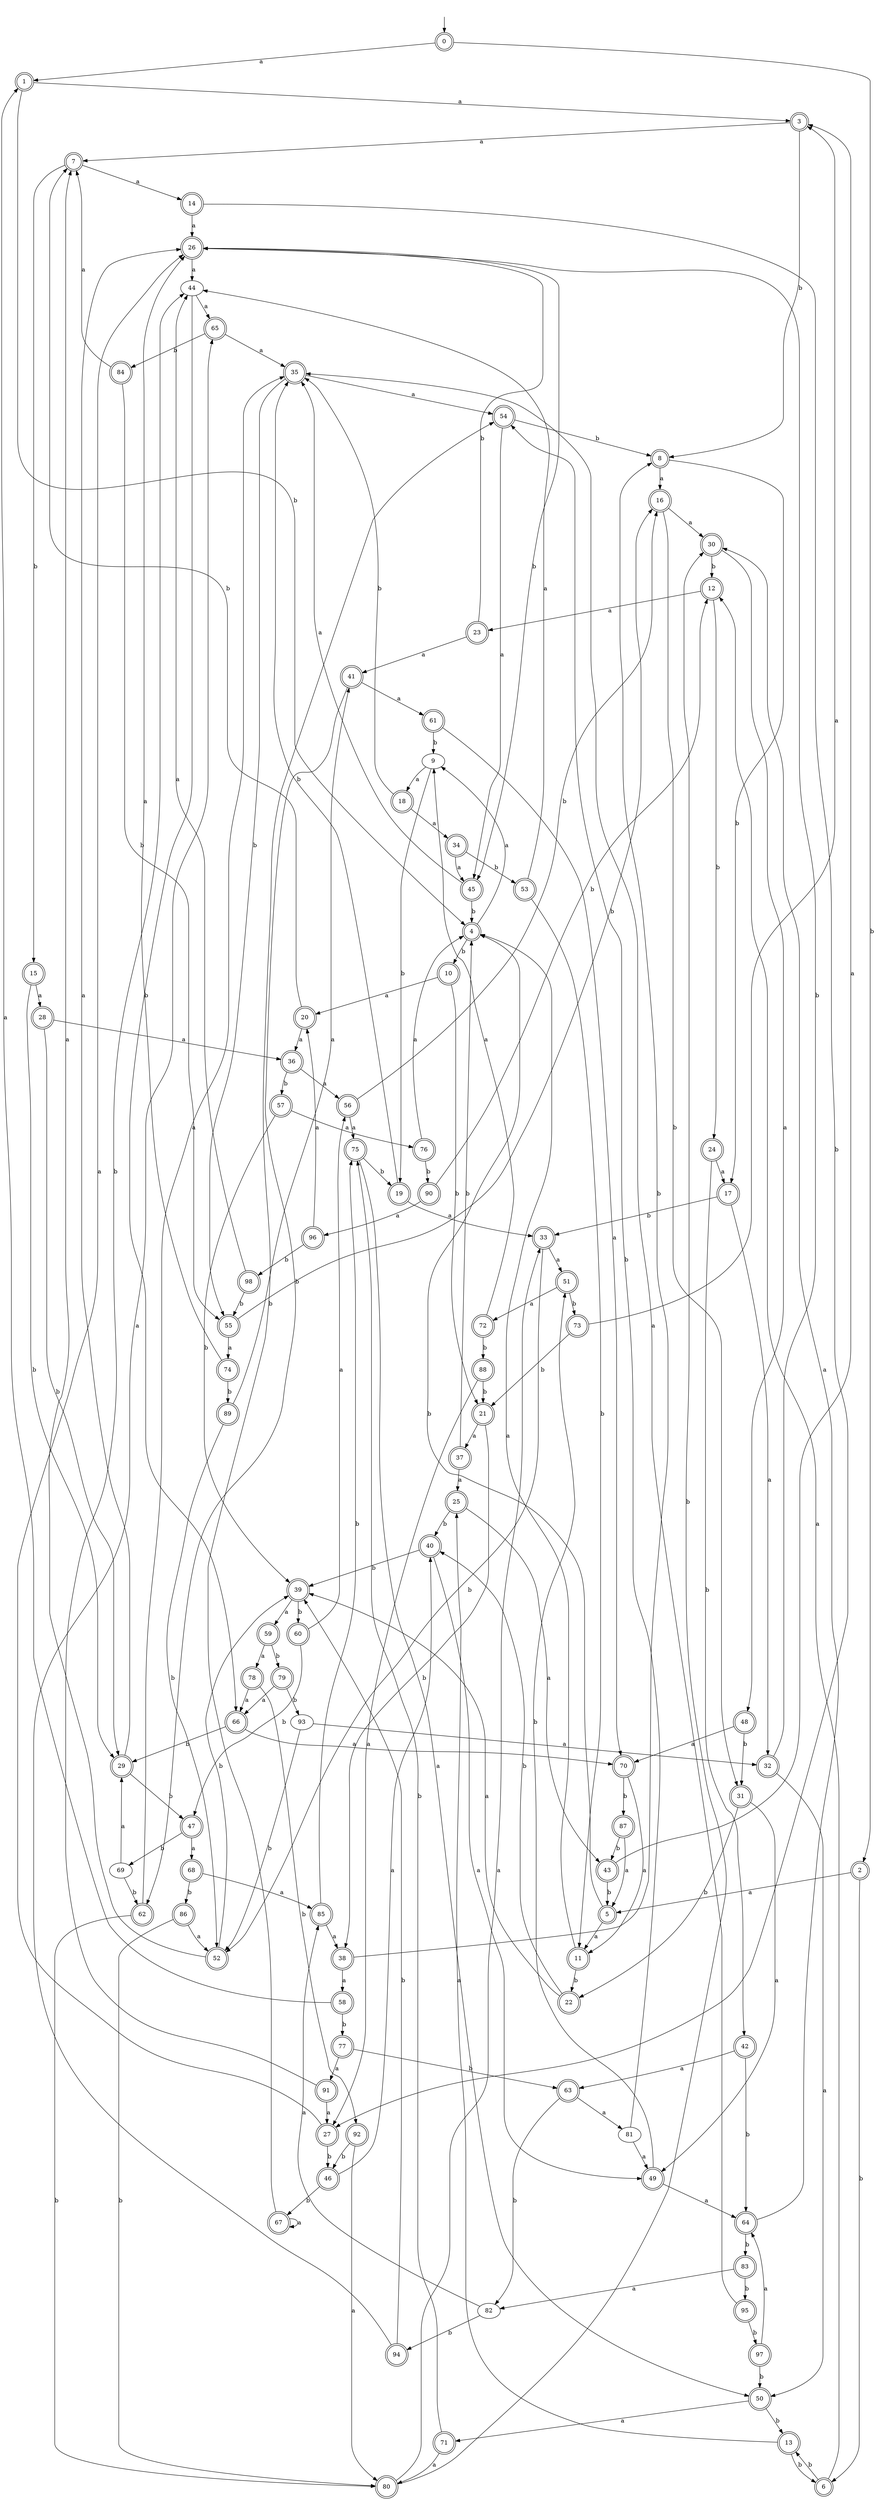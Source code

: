 digraph RandomDFA {
  __start0 [label="", shape=none];
  __start0 -> 0 [label=""];
  0 [shape=circle] [shape=doublecircle]
  0 -> 1 [label="a"]
  0 -> 2 [label="b"]
  1 [shape=doublecircle]
  1 -> 3 [label="a"]
  1 -> 4 [label="b"]
  2 [shape=doublecircle]
  2 -> 5 [label="a"]
  2 -> 6 [label="b"]
  3 [shape=doublecircle]
  3 -> 7 [label="a"]
  3 -> 8 [label="b"]
  4 [shape=doublecircle]
  4 -> 9 [label="a"]
  4 -> 10 [label="b"]
  5 [shape=doublecircle]
  5 -> 11 [label="a"]
  5 -> 4 [label="b"]
  6 [shape=doublecircle]
  6 -> 12 [label="a"]
  6 -> 13 [label="b"]
  7 [shape=doublecircle]
  7 -> 14 [label="a"]
  7 -> 15 [label="b"]
  8 [shape=doublecircle]
  8 -> 16 [label="a"]
  8 -> 17 [label="b"]
  9
  9 -> 18 [label="a"]
  9 -> 19 [label="b"]
  10 [shape=doublecircle]
  10 -> 20 [label="a"]
  10 -> 21 [label="b"]
  11 [shape=doublecircle]
  11 -> 4 [label="a"]
  11 -> 22 [label="b"]
  12 [shape=doublecircle]
  12 -> 23 [label="a"]
  12 -> 24 [label="b"]
  13 [shape=doublecircle]
  13 -> 25 [label="a"]
  13 -> 6 [label="b"]
  14 [shape=doublecircle]
  14 -> 26 [label="a"]
  14 -> 27 [label="b"]
  15 [shape=doublecircle]
  15 -> 28 [label="a"]
  15 -> 29 [label="b"]
  16 [shape=doublecircle]
  16 -> 30 [label="a"]
  16 -> 31 [label="b"]
  17 [shape=doublecircle]
  17 -> 32 [label="a"]
  17 -> 33 [label="b"]
  18 [shape=doublecircle]
  18 -> 34 [label="a"]
  18 -> 35 [label="b"]
  19 [shape=doublecircle]
  19 -> 33 [label="a"]
  19 -> 35 [label="b"]
  20 [shape=doublecircle]
  20 -> 36 [label="a"]
  20 -> 7 [label="b"]
  21 [shape=doublecircle]
  21 -> 37 [label="a"]
  21 -> 38 [label="b"]
  22 [shape=doublecircle]
  22 -> 39 [label="a"]
  22 -> 40 [label="b"]
  23 [shape=doublecircle]
  23 -> 41 [label="a"]
  23 -> 26 [label="b"]
  24 [shape=doublecircle]
  24 -> 17 [label="a"]
  24 -> 42 [label="b"]
  25 [shape=doublecircle]
  25 -> 43 [label="a"]
  25 -> 40 [label="b"]
  26 [shape=doublecircle]
  26 -> 44 [label="a"]
  26 -> 45 [label="b"]
  27 [shape=doublecircle]
  27 -> 26 [label="a"]
  27 -> 46 [label="b"]
  28 [shape=doublecircle]
  28 -> 36 [label="a"]
  28 -> 29 [label="b"]
  29 [shape=doublecircle]
  29 -> 26 [label="a"]
  29 -> 47 [label="b"]
  30 [shape=doublecircle]
  30 -> 48 [label="a"]
  30 -> 12 [label="b"]
  31 [shape=doublecircle]
  31 -> 49 [label="a"]
  31 -> 22 [label="b"]
  32 [shape=doublecircle]
  32 -> 50 [label="a"]
  32 -> 26 [label="b"]
  33 [shape=doublecircle]
  33 -> 51 [label="a"]
  33 -> 52 [label="b"]
  34 [shape=doublecircle]
  34 -> 45 [label="a"]
  34 -> 53 [label="b"]
  35 [shape=doublecircle]
  35 -> 54 [label="a"]
  35 -> 55 [label="b"]
  36 [shape=doublecircle]
  36 -> 56 [label="a"]
  36 -> 57 [label="b"]
  37 [shape=doublecircle]
  37 -> 25 [label="a"]
  37 -> 4 [label="b"]
  38 [shape=doublecircle]
  38 -> 58 [label="a"]
  38 -> 8 [label="b"]
  39 [shape=doublecircle]
  39 -> 59 [label="a"]
  39 -> 60 [label="b"]
  40 [shape=doublecircle]
  40 -> 49 [label="a"]
  40 -> 39 [label="b"]
  41 [shape=doublecircle]
  41 -> 61 [label="a"]
  41 -> 62 [label="b"]
  42 [shape=doublecircle]
  42 -> 63 [label="a"]
  42 -> 64 [label="b"]
  43 [shape=doublecircle]
  43 -> 3 [label="a"]
  43 -> 5 [label="b"]
  44
  44 -> 65 [label="a"]
  44 -> 66 [label="b"]
  45 [shape=doublecircle]
  45 -> 35 [label="a"]
  45 -> 4 [label="b"]
  46 [shape=doublecircle]
  46 -> 40 [label="a"]
  46 -> 67 [label="b"]
  47 [shape=doublecircle]
  47 -> 68 [label="a"]
  47 -> 69 [label="b"]
  48 [shape=doublecircle]
  48 -> 70 [label="a"]
  48 -> 31 [label="b"]
  49 [shape=doublecircle]
  49 -> 64 [label="a"]
  49 -> 51 [label="b"]
  50 [shape=doublecircle]
  50 -> 71 [label="a"]
  50 -> 13 [label="b"]
  51 [shape=doublecircle]
  51 -> 72 [label="a"]
  51 -> 73 [label="b"]
  52 [shape=doublecircle]
  52 -> 7 [label="a"]
  52 -> 39 [label="b"]
  53 [shape=doublecircle]
  53 -> 44 [label="a"]
  53 -> 11 [label="b"]
  54 [shape=doublecircle]
  54 -> 45 [label="a"]
  54 -> 8 [label="b"]
  55 [shape=doublecircle]
  55 -> 74 [label="a"]
  55 -> 16 [label="b"]
  56 [shape=doublecircle]
  56 -> 75 [label="a"]
  56 -> 16 [label="b"]
  57 [shape=doublecircle]
  57 -> 76 [label="a"]
  57 -> 39 [label="b"]
  58 [shape=doublecircle]
  58 -> 1 [label="a"]
  58 -> 77 [label="b"]
  59 [shape=doublecircle]
  59 -> 78 [label="a"]
  59 -> 79 [label="b"]
  60 [shape=doublecircle]
  60 -> 56 [label="a"]
  60 -> 47 [label="b"]
  61 [shape=doublecircle]
  61 -> 70 [label="a"]
  61 -> 9 [label="b"]
  62 [shape=doublecircle]
  62 -> 35 [label="a"]
  62 -> 80 [label="b"]
  63 [shape=doublecircle]
  63 -> 81 [label="a"]
  63 -> 82 [label="b"]
  64 [shape=doublecircle]
  64 -> 30 [label="a"]
  64 -> 83 [label="b"]
  65 [shape=doublecircle]
  65 -> 35 [label="a"]
  65 -> 84 [label="b"]
  66 [shape=doublecircle]
  66 -> 70 [label="a"]
  66 -> 29 [label="b"]
  67 [shape=doublecircle]
  67 -> 67 [label="a"]
  67 -> 54 [label="b"]
  68 [shape=doublecircle]
  68 -> 85 [label="a"]
  68 -> 86 [label="b"]
  69
  69 -> 29 [label="a"]
  69 -> 62 [label="b"]
  70 [shape=doublecircle]
  70 -> 11 [label="a"]
  70 -> 87 [label="b"]
  71 [shape=doublecircle]
  71 -> 80 [label="a"]
  71 -> 75 [label="b"]
  72 [shape=doublecircle]
  72 -> 9 [label="a"]
  72 -> 88 [label="b"]
  73 [shape=doublecircle]
  73 -> 3 [label="a"]
  73 -> 21 [label="b"]
  74 [shape=doublecircle]
  74 -> 26 [label="a"]
  74 -> 89 [label="b"]
  75 [shape=doublecircle]
  75 -> 50 [label="a"]
  75 -> 19 [label="b"]
  76 [shape=doublecircle]
  76 -> 4 [label="a"]
  76 -> 90 [label="b"]
  77 [shape=doublecircle]
  77 -> 91 [label="a"]
  77 -> 63 [label="b"]
  78 [shape=doublecircle]
  78 -> 66 [label="a"]
  78 -> 92 [label="b"]
  79 [shape=doublecircle]
  79 -> 66 [label="a"]
  79 -> 93 [label="b"]
  80 [shape=doublecircle]
  80 -> 33 [label="a"]
  80 -> 30 [label="b"]
  81
  81 -> 49 [label="a"]
  81 -> 54 [label="b"]
  82
  82 -> 85 [label="a"]
  82 -> 94 [label="b"]
  83 [shape=doublecircle]
  83 -> 82 [label="a"]
  83 -> 95 [label="b"]
  84 [shape=doublecircle]
  84 -> 7 [label="a"]
  84 -> 55 [label="b"]
  85 [shape=doublecircle]
  85 -> 38 [label="a"]
  85 -> 75 [label="b"]
  86 [shape=doublecircle]
  86 -> 52 [label="a"]
  86 -> 80 [label="b"]
  87 [shape=doublecircle]
  87 -> 5 [label="a"]
  87 -> 43 [label="b"]
  88 [shape=doublecircle]
  88 -> 27 [label="a"]
  88 -> 21 [label="b"]
  89 [shape=doublecircle]
  89 -> 41 [label="a"]
  89 -> 52 [label="b"]
  90 [shape=doublecircle]
  90 -> 96 [label="a"]
  90 -> 12 [label="b"]
  91 [shape=doublecircle]
  91 -> 27 [label="a"]
  91 -> 44 [label="b"]
  92 [shape=doublecircle]
  92 -> 80 [label="a"]
  92 -> 46 [label="b"]
  93
  93 -> 32 [label="a"]
  93 -> 52 [label="b"]
  94 [shape=doublecircle]
  94 -> 65 [label="a"]
  94 -> 39 [label="b"]
  95 [shape=doublecircle]
  95 -> 35 [label="a"]
  95 -> 97 [label="b"]
  96 [shape=doublecircle]
  96 -> 20 [label="a"]
  96 -> 98 [label="b"]
  97 [shape=doublecircle]
  97 -> 64 [label="a"]
  97 -> 50 [label="b"]
  98 [shape=doublecircle]
  98 -> 44 [label="a"]
  98 -> 55 [label="b"]
}
